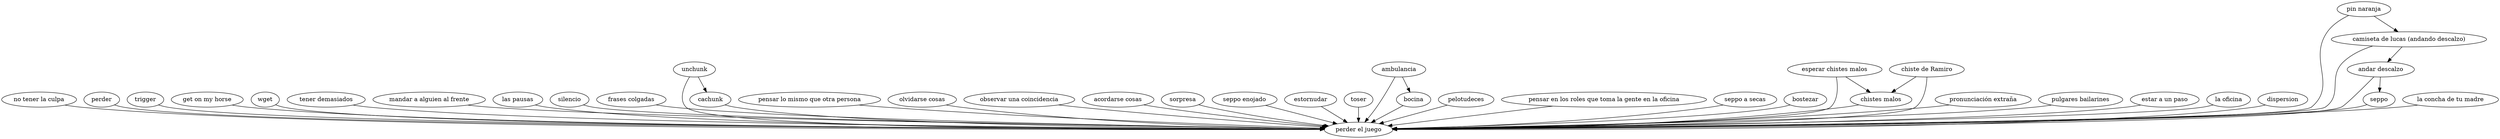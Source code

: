 digraph {
	pej [label="perder el juego"];
	"no tener la culpa";
	"perder";
	"trigger";
	"get on my horse";
	"wget";
	"tener demasiados";
	"mandar a alguien al frente";
	"las pausas";
	"silencio";
	"frases colgadas";
	"cachunk";
	"pensar lo mismo que otra persona";
	"olvidarse cosas";
	"observar una coincidencia";
	"acordarse cosas";
	"sorpresa";
	"seppo enojado";
	"estornudar";
	"toser";
	"bocina";
	"pelotudeces";
	roles [label="pensar en los roles que toma la gente en la oficina"];
	"seppo a secas";
	"bostezar";
	"chistes malos";
	pe [label="pronunciación extraña"];
	"pulgares bailarines";
	"estar a un paso";
	"la oficina";
	"dispersion";
	"ambulancia";
	"esperar chistes malos";
	"chiste de Ramiro";
	"unchunk";
	"andar descalzo";
	"pin naranja"; 
	camiseta [label="camiseta de lucas (andando descalzo)"];
  lcdtm [label="la concha de tu madre"];

#
	"no tener la culpa"                -> pej;
	"perder"                           -> pej;
	"trigger"                          -> pej;
	"get on my horse"                  -> pej;
	"wget"                             -> pej;
	"tener demasiados"                 -> pej;
	"mandar a alguien al frente"       -> pej;
	"las pausas"                       -> pej;
	"silencio"                         -> pej;
	"frases colgadas"                  -> pej;
	"cachunk"                          -> pej;
	"pensar lo mismo que otra persona" -> pej;
	"olvidarse cosas"                  -> pej;
	"observar una coincidencia"        -> pej;
	"acordarse cosas"                  -> pej;
	"sorpresa"                         -> pej;
	"seppo enojado"                    -> pej;
	"estornudar"                       -> pej;
	"toser"                            -> pej;
	"bocina"                           -> pej;
	"pelotudeces"                      -> pej;
	roles -> pej;
	"seppo a secas"                    -> pej;
	"bostezar"                         -> pej;
	"chistes malos"                    -> pej;
	pe                                 -> pej;
	"pulgares bailarines"              -> pej;
	"estar a un paso"                  -> pej;
	"la oficina"                       -> pej;
	"dispersion"                       -> pej;
	"ambulancia"                       -> pej;
	"esperar chistes malos"            -> pej;
	"chiste de Ramiro"                 -> pej;
	"unchunk"                          -> pej;
	"andar descalzo"                   -> pej;
	"seppo"                            -> pej;
	"pin naranja"                      -> pej;
	camiseta                           -> pej;
	lcdtm                              -> pej;

#
	"ambulancia" -> "bocina";
	"esperar chistes malos" -> "chistes malos";
	"chiste de Ramiro" -> "chistes malos";
	"unchunk" -> "cachunk";
	"andar descalzo" -> "seppo";
	"pin naranja" -> camiseta -> "andar descalzo";
}

